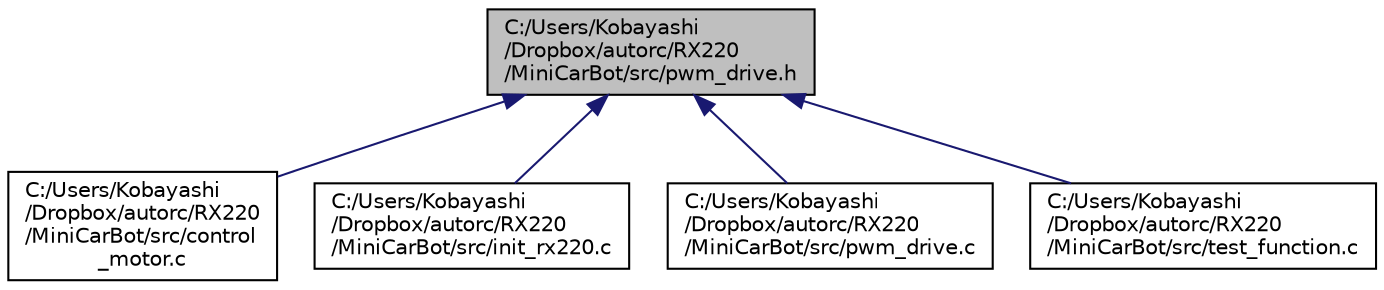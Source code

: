 digraph "C:/Users/Kobayashi/Dropbox/autorc/RX220/MiniCarBot/src/pwm_drive.h"
{
 // LATEX_PDF_SIZE
  edge [fontname="Helvetica",fontsize="10",labelfontname="Helvetica",labelfontsize="10"];
  node [fontname="Helvetica",fontsize="10",shape=record];
  Node1 [label="C:/Users/Kobayashi\l/Dropbox/autorc/RX220\l/MiniCarBot/src/pwm_drive.h",height=0.2,width=0.4,color="black", fillcolor="grey75", style="filled", fontcolor="black",tooltip="左車輪モータと右車輪モータのPWM駆動"];
  Node1 -> Node2 [dir="back",color="midnightblue",fontsize="10",style="solid",fontname="Helvetica"];
  Node2 [label="C:/Users/Kobayashi\l/Dropbox/autorc/RX220\l/MiniCarBot/src/control\l_motor.c",height=0.2,width=0.4,color="black", fillcolor="white", style="filled",URL="$control__motor_8c.html",tooltip=" "];
  Node1 -> Node3 [dir="back",color="midnightblue",fontsize="10",style="solid",fontname="Helvetica"];
  Node3 [label="C:/Users/Kobayashi\l/Dropbox/autorc/RX220\l/MiniCarBot/src/init_rx220.c",height=0.2,width=0.4,color="black", fillcolor="white", style="filled",URL="$init__rx220_8c.html",tooltip=" "];
  Node1 -> Node4 [dir="back",color="midnightblue",fontsize="10",style="solid",fontname="Helvetica"];
  Node4 [label="C:/Users/Kobayashi\l/Dropbox/autorc/RX220\l/MiniCarBot/src/pwm_drive.c",height=0.2,width=0.4,color="black", fillcolor="white", style="filled",URL="$pwm__drive_8c.html",tooltip=" "];
  Node1 -> Node5 [dir="back",color="midnightblue",fontsize="10",style="solid",fontname="Helvetica"];
  Node5 [label="C:/Users/Kobayashi\l/Dropbox/autorc/RX220\l/MiniCarBot/src/test_function.c",height=0.2,width=0.4,color="black", fillcolor="white", style="filled",URL="$test__function_8c.html",tooltip=" "];
}
